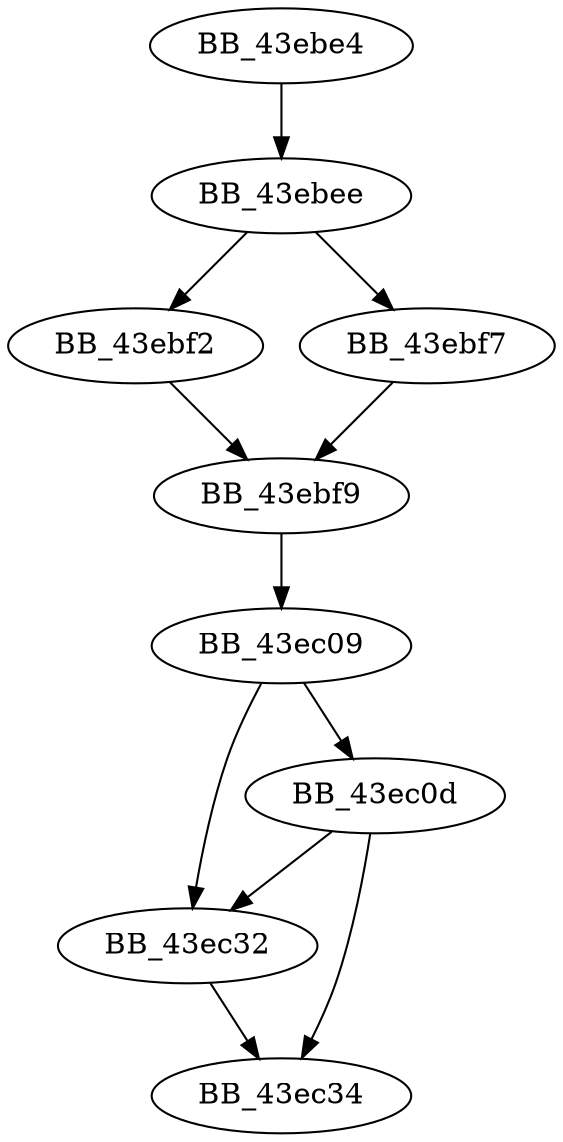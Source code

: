 DiGraph unknown_libname_69{
BB_43ebe4->BB_43ebee
BB_43ebee->BB_43ebf2
BB_43ebee->BB_43ebf7
BB_43ebf2->BB_43ebf9
BB_43ebf7->BB_43ebf9
BB_43ebf9->BB_43ec09
BB_43ec09->BB_43ec0d
BB_43ec09->BB_43ec32
BB_43ec0d->BB_43ec32
BB_43ec0d->BB_43ec34
BB_43ec32->BB_43ec34
}
